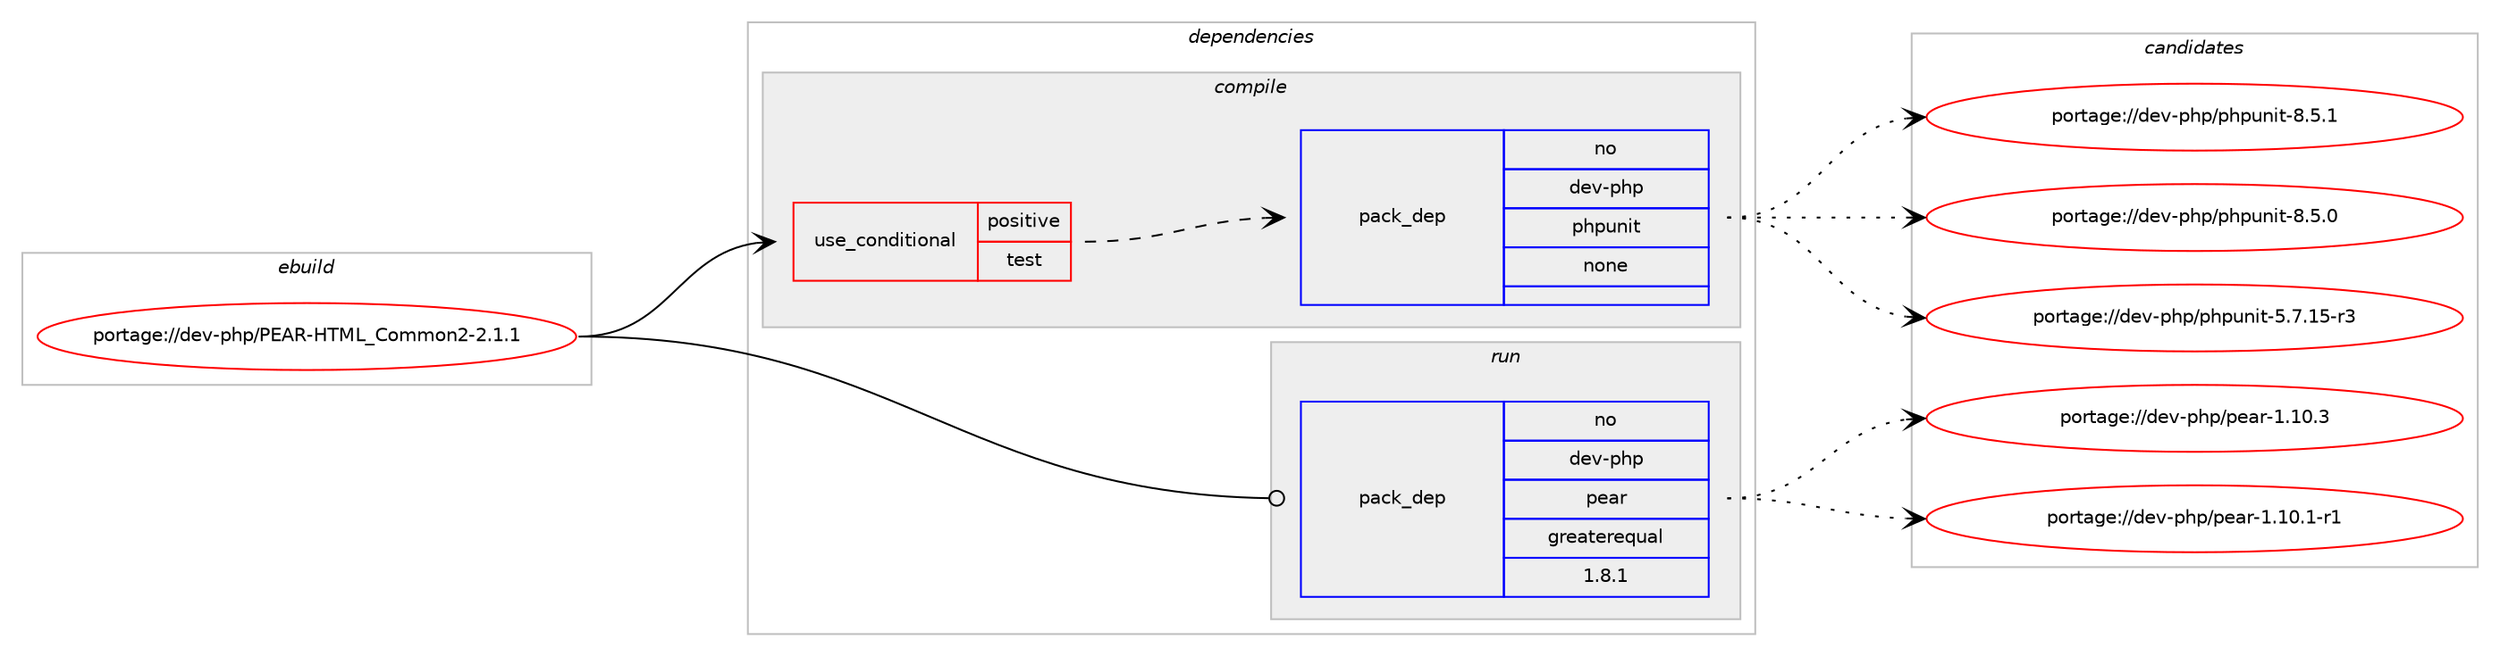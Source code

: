 digraph prolog {

# *************
# Graph options
# *************

newrank=true;
concentrate=true;
compound=true;
graph [rankdir=LR,fontname=Helvetica,fontsize=10,ranksep=1.5];#, ranksep=2.5, nodesep=0.2];
edge  [arrowhead=vee];
node  [fontname=Helvetica,fontsize=10];

# **********
# The ebuild
# **********

subgraph cluster_leftcol {
color=gray;
rank=same;
label=<<i>ebuild</i>>;
id [label="portage://dev-php/PEAR-HTML_Common2-2.1.1", color=red, width=4, href="../dev-php/PEAR-HTML_Common2-2.1.1.svg"];
}

# ****************
# The dependencies
# ****************

subgraph cluster_midcol {
color=gray;
label=<<i>dependencies</i>>;
subgraph cluster_compile {
fillcolor="#eeeeee";
style=filled;
label=<<i>compile</i>>;
subgraph cond121095 {
dependency477854 [label=<<TABLE BORDER="0" CELLBORDER="1" CELLSPACING="0" CELLPADDING="4"><TR><TD ROWSPAN="3" CELLPADDING="10">use_conditional</TD></TR><TR><TD>positive</TD></TR><TR><TD>test</TD></TR></TABLE>>, shape=none, color=red];
subgraph pack351708 {
dependency477855 [label=<<TABLE BORDER="0" CELLBORDER="1" CELLSPACING="0" CELLPADDING="4" WIDTH="220"><TR><TD ROWSPAN="6" CELLPADDING="30">pack_dep</TD></TR><TR><TD WIDTH="110">no</TD></TR><TR><TD>dev-php</TD></TR><TR><TD>phpunit</TD></TR><TR><TD>none</TD></TR><TR><TD></TD></TR></TABLE>>, shape=none, color=blue];
}
dependency477854:e -> dependency477855:w [weight=20,style="dashed",arrowhead="vee"];
}
id:e -> dependency477854:w [weight=20,style="solid",arrowhead="vee"];
}
subgraph cluster_compileandrun {
fillcolor="#eeeeee";
style=filled;
label=<<i>compile and run</i>>;
}
subgraph cluster_run {
fillcolor="#eeeeee";
style=filled;
label=<<i>run</i>>;
subgraph pack351709 {
dependency477856 [label=<<TABLE BORDER="0" CELLBORDER="1" CELLSPACING="0" CELLPADDING="4" WIDTH="220"><TR><TD ROWSPAN="6" CELLPADDING="30">pack_dep</TD></TR><TR><TD WIDTH="110">no</TD></TR><TR><TD>dev-php</TD></TR><TR><TD>pear</TD></TR><TR><TD>greaterequal</TD></TR><TR><TD>1.8.1</TD></TR></TABLE>>, shape=none, color=blue];
}
id:e -> dependency477856:w [weight=20,style="solid",arrowhead="odot"];
}
}

# **************
# The candidates
# **************

subgraph cluster_choices {
rank=same;
color=gray;
label=<<i>candidates</i>>;

subgraph choice351708 {
color=black;
nodesep=1;
choice1001011184511210411247112104112117110105116455646534649 [label="portage://dev-php/phpunit-8.5.1", color=red, width=4,href="../dev-php/phpunit-8.5.1.svg"];
choice1001011184511210411247112104112117110105116455646534648 [label="portage://dev-php/phpunit-8.5.0", color=red, width=4,href="../dev-php/phpunit-8.5.0.svg"];
choice1001011184511210411247112104112117110105116455346554649534511451 [label="portage://dev-php/phpunit-5.7.15-r3", color=red, width=4,href="../dev-php/phpunit-5.7.15-r3.svg"];
dependency477855:e -> choice1001011184511210411247112104112117110105116455646534649:w [style=dotted,weight="100"];
dependency477855:e -> choice1001011184511210411247112104112117110105116455646534648:w [style=dotted,weight="100"];
dependency477855:e -> choice1001011184511210411247112104112117110105116455346554649534511451:w [style=dotted,weight="100"];
}
subgraph choice351709 {
color=black;
nodesep=1;
choice10010111845112104112471121019711445494649484651 [label="portage://dev-php/pear-1.10.3", color=red, width=4,href="../dev-php/pear-1.10.3.svg"];
choice100101118451121041124711210197114454946494846494511449 [label="portage://dev-php/pear-1.10.1-r1", color=red, width=4,href="../dev-php/pear-1.10.1-r1.svg"];
dependency477856:e -> choice10010111845112104112471121019711445494649484651:w [style=dotted,weight="100"];
dependency477856:e -> choice100101118451121041124711210197114454946494846494511449:w [style=dotted,weight="100"];
}
}

}
